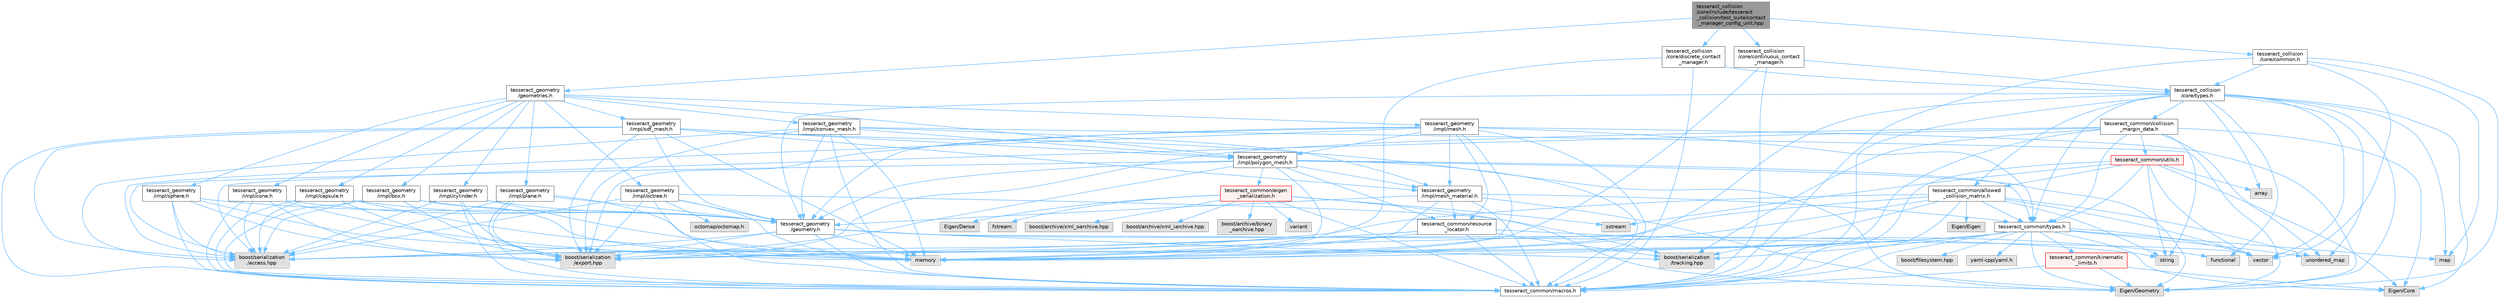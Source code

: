 digraph "tesseract_collision/core/include/tesseract_collision/test_suite/contact_manager_config_unit.hpp"
{
 // LATEX_PDF_SIZE
  bgcolor="transparent";
  edge [fontname=Helvetica,fontsize=10,labelfontname=Helvetica,labelfontsize=10];
  node [fontname=Helvetica,fontsize=10,shape=box,height=0.2,width=0.4];
  Node1 [label="tesseract_collision\l/core/include/tesseract\l_collision/test_suite/contact\l_manager_config_unit.hpp",height=0.2,width=0.4,color="gray40", fillcolor="grey60", style="filled", fontcolor="black",tooltip=" "];
  Node1 -> Node2 [color="steelblue1",style="solid"];
  Node2 [label="tesseract_collision\l/core/discrete_contact\l_manager.h",height=0.2,width=0.4,color="grey40", fillcolor="white", style="filled",URL="$db/d35/discrete__contact__manager_8h.html",tooltip="This is the discrete contact manager base class."];
  Node2 -> Node3 [color="steelblue1",style="solid"];
  Node3 [label="tesseract_common/macros.h",height=0.2,width=0.4,color="grey40", fillcolor="white", style="filled",URL="$de/d3c/macros_8h.html",tooltip="Common Tesseract Macros."];
  Node2 -> Node4 [color="steelblue1",style="solid"];
  Node4 [label="memory",height=0.2,width=0.4,color="grey60", fillcolor="#E0E0E0", style="filled",tooltip=" "];
  Node2 -> Node5 [color="steelblue1",style="solid"];
  Node5 [label="tesseract_collision\l/core/types.h",height=0.2,width=0.4,color="grey40", fillcolor="white", style="filled",URL="$d3/db3/tesseract__collision_2core_2include_2tesseract__collision_2core_2types_8h.html",tooltip="Tesseracts Collision Common Types."];
  Node5 -> Node3 [color="steelblue1",style="solid"];
  Node5 -> Node6 [color="steelblue1",style="solid"];
  Node6 [label="Eigen/Core",height=0.2,width=0.4,color="grey60", fillcolor="#E0E0E0", style="filled",tooltip=" "];
  Node5 -> Node7 [color="steelblue1",style="solid"];
  Node7 [label="Eigen/Geometry",height=0.2,width=0.4,color="grey60", fillcolor="#E0E0E0", style="filled",tooltip=" "];
  Node5 -> Node8 [color="steelblue1",style="solid"];
  Node8 [label="vector",height=0.2,width=0.4,color="grey60", fillcolor="#E0E0E0", style="filled",tooltip=" "];
  Node5 -> Node4 [color="steelblue1",style="solid"];
  Node5 -> Node9 [color="steelblue1",style="solid"];
  Node9 [label="map",height=0.2,width=0.4,color="grey60", fillcolor="#E0E0E0", style="filled",tooltip=" "];
  Node5 -> Node10 [color="steelblue1",style="solid"];
  Node10 [label="array",height=0.2,width=0.4,color="grey60", fillcolor="#E0E0E0", style="filled",tooltip=" "];
  Node5 -> Node11 [color="steelblue1",style="solid"];
  Node11 [label="unordered_map",height=0.2,width=0.4,color="grey60", fillcolor="#E0E0E0", style="filled",tooltip=" "];
  Node5 -> Node12 [color="steelblue1",style="solid"];
  Node12 [label="functional",height=0.2,width=0.4,color="grey60", fillcolor="#E0E0E0", style="filled",tooltip=" "];
  Node5 -> Node13 [color="steelblue1",style="solid"];
  Node13 [label="tesseract_geometry\l/geometry.h",height=0.2,width=0.4,color="grey40", fillcolor="white", style="filled",URL="$d0/da6/tesseract__geometry_2include_2tesseract__geometry_2geometry_8h.html",tooltip="Tesseract Geometries."];
  Node13 -> Node3 [color="steelblue1",style="solid"];
  Node13 -> Node14 [color="steelblue1",style="solid"];
  Node14 [label="boost/serialization\l/access.hpp",height=0.2,width=0.4,color="grey60", fillcolor="#E0E0E0", style="filled",tooltip=" "];
  Node13 -> Node15 [color="steelblue1",style="solid"];
  Node15 [label="boost/serialization\l/export.hpp",height=0.2,width=0.4,color="grey60", fillcolor="#E0E0E0", style="filled",tooltip=" "];
  Node13 -> Node4 [color="steelblue1",style="solid"];
  Node13 -> Node16 [color="steelblue1",style="solid"];
  Node16 [label="string",height=0.2,width=0.4,color="grey60", fillcolor="#E0E0E0", style="filled",tooltip=" "];
  Node13 -> Node8 [color="steelblue1",style="solid"];
  Node13 -> Node17 [color="steelblue1",style="solid"];
  Node17 [label="boost/serialization\l/tracking.hpp",height=0.2,width=0.4,color="grey60", fillcolor="#E0E0E0", style="filled",tooltip=" "];
  Node5 -> Node18 [color="steelblue1",style="solid"];
  Node18 [label="tesseract_common/types.h",height=0.2,width=0.4,color="grey40", fillcolor="white", style="filled",URL="$dd/ddb/tesseract__common_2include_2tesseract__common_2types_8h.html",tooltip="Common Tesseract Types."];
  Node18 -> Node3 [color="steelblue1",style="solid"];
  Node18 -> Node14 [color="steelblue1",style="solid"];
  Node18 -> Node6 [color="steelblue1",style="solid"];
  Node18 -> Node7 [color="steelblue1",style="solid"];
  Node18 -> Node8 [color="steelblue1",style="solid"];
  Node18 -> Node4 [color="steelblue1",style="solid"];
  Node18 -> Node9 [color="steelblue1",style="solid"];
  Node18 -> Node11 [color="steelblue1",style="solid"];
  Node18 -> Node19 [color="steelblue1",style="solid"];
  Node19 [label="boost/filesystem.hpp",height=0.2,width=0.4,color="grey60", fillcolor="#E0E0E0", style="filled",tooltip=" "];
  Node18 -> Node20 [color="steelblue1",style="solid"];
  Node20 [label="yaml-cpp/yaml.h",height=0.2,width=0.4,color="grey60", fillcolor="#E0E0E0", style="filled",tooltip=" "];
  Node18 -> Node21 [color="steelblue1",style="solid"];
  Node21 [label="tesseract_common/kinematic\l_limits.h",height=0.2,width=0.4,color="red", fillcolor="#FFF0F0", style="filled",URL="$d9/dc2/kinematic__limits_8h.html",tooltip="Common Tesseract Kinematic Limits and Related Utility Functions."];
  Node21 -> Node3 [color="steelblue1",style="solid"];
  Node21 -> Node6 [color="steelblue1",style="solid"];
  Node21 -> Node7 [color="steelblue1",style="solid"];
  Node18 -> Node15 [color="steelblue1",style="solid"];
  Node18 -> Node17 [color="steelblue1",style="solid"];
  Node5 -> Node23 [color="steelblue1",style="solid"];
  Node23 [label="tesseract_common/collision\l_margin_data.h",height=0.2,width=0.4,color="grey40", fillcolor="white", style="filled",URL="$d4/da8/collision__margin__data_8h.html",tooltip="This is used to store collision margin information."];
  Node23 -> Node3 [color="steelblue1",style="solid"];
  Node23 -> Node14 [color="steelblue1",style="solid"];
  Node23 -> Node6 [color="steelblue1",style="solid"];
  Node23 -> Node16 [color="steelblue1",style="solid"];
  Node23 -> Node11 [color="steelblue1",style="solid"];
  Node23 -> Node18 [color="steelblue1",style="solid"];
  Node23 -> Node24 [color="steelblue1",style="solid"];
  Node24 [label="tesseract_common/utils.h",height=0.2,width=0.4,color="red", fillcolor="#FFF0F0", style="filled",URL="$dc/d79/tesseract__common_2include_2tesseract__common_2utils_8h.html",tooltip="Common Tesseract Utility Functions."];
  Node24 -> Node3 [color="steelblue1",style="solid"];
  Node24 -> Node10 [color="steelblue1",style="solid"];
  Node24 -> Node8 [color="steelblue1",style="solid"];
  Node24 -> Node16 [color="steelblue1",style="solid"];
  Node24 -> Node25 [color="steelblue1",style="solid"];
  Node25 [label="sstream",height=0.2,width=0.4,color="grey60", fillcolor="#E0E0E0", style="filled",tooltip=" "];
  Node24 -> Node6 [color="steelblue1",style="solid"];
  Node24 -> Node31 [color="steelblue1",style="solid"];
  Node31 [label="tesseract_common/allowed\l_collision_matrix.h",height=0.2,width=0.4,color="grey40", fillcolor="white", style="filled",URL="$d2/d01/allowed__collision__matrix_8h.html",tooltip=" "];
  Node31 -> Node3 [color="steelblue1",style="solid"];
  Node31 -> Node14 [color="steelblue1",style="solid"];
  Node31 -> Node16 [color="steelblue1",style="solid"];
  Node31 -> Node8 [color="steelblue1",style="solid"];
  Node31 -> Node4 [color="steelblue1",style="solid"];
  Node31 -> Node32 [color="steelblue1",style="solid"];
  Node32 [label="Eigen/Eigen",height=0.2,width=0.4,color="grey60", fillcolor="#E0E0E0", style="filled",tooltip=" "];
  Node31 -> Node11 [color="steelblue1",style="solid"];
  Node31 -> Node18 [color="steelblue1",style="solid"];
  Node31 -> Node15 [color="steelblue1",style="solid"];
  Node31 -> Node17 [color="steelblue1",style="solid"];
  Node24 -> Node18 [color="steelblue1",style="solid"];
  Node23 -> Node15 [color="steelblue1",style="solid"];
  Node23 -> Node17 [color="steelblue1",style="solid"];
  Node5 -> Node31 [color="steelblue1",style="solid"];
  Node1 -> Node33 [color="steelblue1",style="solid"];
  Node33 [label="tesseract_collision\l/core/continuous_contact\l_manager.h",height=0.2,width=0.4,color="grey40", fillcolor="white", style="filled",URL="$d6/d0f/continuous__contact__manager_8h.html",tooltip="This is the continuous contact manager base class."];
  Node33 -> Node3 [color="steelblue1",style="solid"];
  Node33 -> Node4 [color="steelblue1",style="solid"];
  Node33 -> Node5 [color="steelblue1",style="solid"];
  Node1 -> Node34 [color="steelblue1",style="solid"];
  Node34 [label="tesseract_collision\l/core/common.h",height=0.2,width=0.4,color="grey40", fillcolor="white", style="filled",URL="$dc/d54/common_8h.html",tooltip="This is a collection of common methods."];
  Node34 -> Node3 [color="steelblue1",style="solid"];
  Node34 -> Node9 [color="steelblue1",style="solid"];
  Node34 -> Node8 [color="steelblue1",style="solid"];
  Node34 -> Node7 [color="steelblue1",style="solid"];
  Node34 -> Node5 [color="steelblue1",style="solid"];
  Node1 -> Node35 [color="steelblue1",style="solid"];
  Node35 [label="tesseract_geometry\l/geometries.h",height=0.2,width=0.4,color="grey40", fillcolor="white", style="filled",URL="$d4/ddb/geometries_8h.html",tooltip="Tesseract Geometries."];
  Node35 -> Node36 [color="steelblue1",style="solid"];
  Node36 [label="tesseract_geometry\l/impl/box.h",height=0.2,width=0.4,color="grey40", fillcolor="white", style="filled",URL="$df/d9e/tesseract__geometry_2include_2tesseract__geometry_2impl_2box_8h.html",tooltip="Tesseract Box Geometry."];
  Node36 -> Node3 [color="steelblue1",style="solid"];
  Node36 -> Node14 [color="steelblue1",style="solid"];
  Node36 -> Node15 [color="steelblue1",style="solid"];
  Node36 -> Node4 [color="steelblue1",style="solid"];
  Node36 -> Node13 [color="steelblue1",style="solid"];
  Node35 -> Node37 [color="steelblue1",style="solid"];
  Node37 [label="tesseract_geometry\l/impl/capsule.h",height=0.2,width=0.4,color="grey40", fillcolor="white", style="filled",URL="$d8/d2b/tesseract__geometry_2include_2tesseract__geometry_2impl_2capsule_8h.html",tooltip="Tesseract Capsule Geometry."];
  Node37 -> Node3 [color="steelblue1",style="solid"];
  Node37 -> Node14 [color="steelblue1",style="solid"];
  Node37 -> Node15 [color="steelblue1",style="solid"];
  Node37 -> Node4 [color="steelblue1",style="solid"];
  Node37 -> Node13 [color="steelblue1",style="solid"];
  Node35 -> Node38 [color="steelblue1",style="solid"];
  Node38 [label="tesseract_geometry\l/impl/cone.h",height=0.2,width=0.4,color="grey40", fillcolor="white", style="filled",URL="$dc/df2/tesseract__geometry_2include_2tesseract__geometry_2impl_2cone_8h.html",tooltip="Tesseract Cone Geometry."];
  Node38 -> Node3 [color="steelblue1",style="solid"];
  Node38 -> Node14 [color="steelblue1",style="solid"];
  Node38 -> Node15 [color="steelblue1",style="solid"];
  Node38 -> Node4 [color="steelblue1",style="solid"];
  Node38 -> Node13 [color="steelblue1",style="solid"];
  Node35 -> Node39 [color="steelblue1",style="solid"];
  Node39 [label="tesseract_geometry\l/impl/convex_mesh.h",height=0.2,width=0.4,color="grey40", fillcolor="white", style="filled",URL="$de/dd2/tesseract__geometry_2include_2tesseract__geometry_2impl_2convex__mesh_8h.html",tooltip="Tesseract Convex Mesh Geometry."];
  Node39 -> Node3 [color="steelblue1",style="solid"];
  Node39 -> Node14 [color="steelblue1",style="solid"];
  Node39 -> Node15 [color="steelblue1",style="solid"];
  Node39 -> Node7 [color="steelblue1",style="solid"];
  Node39 -> Node4 [color="steelblue1",style="solid"];
  Node39 -> Node13 [color="steelblue1",style="solid"];
  Node39 -> Node40 [color="steelblue1",style="solid"];
  Node40 [label="tesseract_geometry\l/impl/mesh_material.h",height=0.2,width=0.4,color="grey40", fillcolor="white", style="filled",URL="$df/d8e/mesh__material_8h.html",tooltip="Tesseract Mesh Material read from a mesh file."];
  Node40 -> Node3 [color="steelblue1",style="solid"];
  Node40 -> Node41 [color="steelblue1",style="solid"];
  Node41 [label="tesseract_common/resource\l_locator.h",height=0.2,width=0.4,color="grey40", fillcolor="white", style="filled",URL="$d3/d95/resource__locator_8h.html",tooltip="Locate and retrieve resource data."];
  Node41 -> Node3 [color="steelblue1",style="solid"];
  Node41 -> Node14 [color="steelblue1",style="solid"];
  Node41 -> Node12 [color="steelblue1",style="solid"];
  Node41 -> Node4 [color="steelblue1",style="solid"];
  Node41 -> Node15 [color="steelblue1",style="solid"];
  Node41 -> Node17 [color="steelblue1",style="solid"];
  Node40 -> Node7 [color="steelblue1",style="solid"];
  Node40 -> Node4 [color="steelblue1",style="solid"];
  Node40 -> Node13 [color="steelblue1",style="solid"];
  Node40 -> Node18 [color="steelblue1",style="solid"];
  Node39 -> Node42 [color="steelblue1",style="solid"];
  Node42 [label="tesseract_geometry\l/impl/polygon_mesh.h",height=0.2,width=0.4,color="grey40", fillcolor="white", style="filled",URL="$d2/deb/polygon__mesh_8h.html",tooltip="Tesseract Polygon Mesh Geometry."];
  Node42 -> Node3 [color="steelblue1",style="solid"];
  Node42 -> Node14 [color="steelblue1",style="solid"];
  Node42 -> Node15 [color="steelblue1",style="solid"];
  Node42 -> Node7 [color="steelblue1",style="solid"];
  Node42 -> Node4 [color="steelblue1",style="solid"];
  Node42 -> Node43 [color="steelblue1",style="solid"];
  Node43 [label="tesseract_common/eigen\l_serialization.h",height=0.2,width=0.4,color="red", fillcolor="#FFF0F0", style="filled",URL="$d1/df1/eigen__serialization_8h.html",tooltip=" "];
  Node43 -> Node3 [color="steelblue1",style="solid"];
  Node43 -> Node44 [color="steelblue1",style="solid"];
  Node44 [label="variant",height=0.2,width=0.4,color="grey60", fillcolor="#E0E0E0", style="filled",tooltip=" "];
  Node43 -> Node45 [color="steelblue1",style="solid"];
  Node45 [label="Eigen/Dense",height=0.2,width=0.4,color="grey60", fillcolor="#E0E0E0", style="filled",tooltip=" "];
  Node43 -> Node46 [color="steelblue1",style="solid"];
  Node46 [label="fstream",height=0.2,width=0.4,color="grey60", fillcolor="#E0E0E0", style="filled",tooltip=" "];
  Node43 -> Node25 [color="steelblue1",style="solid"];
  Node43 -> Node47 [color="steelblue1",style="solid"];
  Node47 [label="boost/archive/xml_oarchive.hpp",height=0.2,width=0.4,color="grey60", fillcolor="#E0E0E0", style="filled",tooltip=" "];
  Node43 -> Node48 [color="steelblue1",style="solid"];
  Node48 [label="boost/archive/xml_iarchive.hpp",height=0.2,width=0.4,color="grey60", fillcolor="#E0E0E0", style="filled",tooltip=" "];
  Node43 -> Node49 [color="steelblue1",style="solid"];
  Node49 [label="boost/archive/binary\l_oarchive.hpp",height=0.2,width=0.4,color="grey60", fillcolor="#E0E0E0", style="filled",tooltip=" "];
  Node43 -> Node17 [color="steelblue1",style="solid"];
  Node42 -> Node18 [color="steelblue1",style="solid"];
  Node42 -> Node41 [color="steelblue1",style="solid"];
  Node42 -> Node13 [color="steelblue1",style="solid"];
  Node42 -> Node40 [color="steelblue1",style="solid"];
  Node35 -> Node52 [color="steelblue1",style="solid"];
  Node52 [label="tesseract_geometry\l/impl/cylinder.h",height=0.2,width=0.4,color="grey40", fillcolor="white", style="filled",URL="$d8/d3b/tesseract__geometry_2include_2tesseract__geometry_2impl_2cylinder_8h.html",tooltip="Tesseract Cylinder Geometry."];
  Node52 -> Node3 [color="steelblue1",style="solid"];
  Node52 -> Node14 [color="steelblue1",style="solid"];
  Node52 -> Node15 [color="steelblue1",style="solid"];
  Node52 -> Node4 [color="steelblue1",style="solid"];
  Node52 -> Node13 [color="steelblue1",style="solid"];
  Node35 -> Node53 [color="steelblue1",style="solid"];
  Node53 [label="tesseract_geometry\l/impl/mesh.h",height=0.2,width=0.4,color="grey40", fillcolor="white", style="filled",URL="$d5/d93/tesseract__geometry_2include_2tesseract__geometry_2impl_2mesh_8h.html",tooltip="Tesseract Mesh Geometry."];
  Node53 -> Node3 [color="steelblue1",style="solid"];
  Node53 -> Node41 [color="steelblue1",style="solid"];
  Node53 -> Node14 [color="steelblue1",style="solid"];
  Node53 -> Node15 [color="steelblue1",style="solid"];
  Node53 -> Node7 [color="steelblue1",style="solid"];
  Node53 -> Node4 [color="steelblue1",style="solid"];
  Node53 -> Node18 [color="steelblue1",style="solid"];
  Node53 -> Node13 [color="steelblue1",style="solid"];
  Node53 -> Node40 [color="steelblue1",style="solid"];
  Node53 -> Node42 [color="steelblue1",style="solid"];
  Node35 -> Node54 [color="steelblue1",style="solid"];
  Node54 [label="tesseract_geometry\l/impl/octree.h",height=0.2,width=0.4,color="grey40", fillcolor="white", style="filled",URL="$df/d5e/tesseract__geometry_2include_2tesseract__geometry_2impl_2octree_8h.html",tooltip="Tesseract Octree Geometry."];
  Node54 -> Node3 [color="steelblue1",style="solid"];
  Node54 -> Node14 [color="steelblue1",style="solid"];
  Node54 -> Node15 [color="steelblue1",style="solid"];
  Node54 -> Node7 [color="steelblue1",style="solid"];
  Node54 -> Node4 [color="steelblue1",style="solid"];
  Node54 -> Node55 [color="steelblue1",style="solid"];
  Node55 [label="octomap/octomap.h",height=0.2,width=0.4,color="grey60", fillcolor="#E0E0E0", style="filled",tooltip=" "];
  Node54 -> Node13 [color="steelblue1",style="solid"];
  Node35 -> Node56 [color="steelblue1",style="solid"];
  Node56 [label="tesseract_geometry\l/impl/plane.h",height=0.2,width=0.4,color="grey40", fillcolor="white", style="filled",URL="$db/d8b/plane_8h.html",tooltip="Tesseract Plane Geometry."];
  Node56 -> Node3 [color="steelblue1",style="solid"];
  Node56 -> Node14 [color="steelblue1",style="solid"];
  Node56 -> Node15 [color="steelblue1",style="solid"];
  Node56 -> Node4 [color="steelblue1",style="solid"];
  Node56 -> Node13 [color="steelblue1",style="solid"];
  Node35 -> Node42 [color="steelblue1",style="solid"];
  Node35 -> Node57 [color="steelblue1",style="solid"];
  Node57 [label="tesseract_geometry\l/impl/sdf_mesh.h",height=0.2,width=0.4,color="grey40", fillcolor="white", style="filled",URL="$d2/d17/tesseract__geometry_2include_2tesseract__geometry_2impl_2sdf__mesh_8h.html",tooltip="Tesseract SDF Mesh Geometry."];
  Node57 -> Node3 [color="steelblue1",style="solid"];
  Node57 -> Node14 [color="steelblue1",style="solid"];
  Node57 -> Node15 [color="steelblue1",style="solid"];
  Node57 -> Node7 [color="steelblue1",style="solid"];
  Node57 -> Node4 [color="steelblue1",style="solid"];
  Node57 -> Node13 [color="steelblue1",style="solid"];
  Node57 -> Node40 [color="steelblue1",style="solid"];
  Node57 -> Node42 [color="steelblue1",style="solid"];
  Node35 -> Node58 [color="steelblue1",style="solid"];
  Node58 [label="tesseract_geometry\l/impl/sphere.h",height=0.2,width=0.4,color="grey40", fillcolor="white", style="filled",URL="$d8/db6/tesseract__geometry_2include_2tesseract__geometry_2impl_2sphere_8h.html",tooltip="Tesseract Sphere Geometry."];
  Node58 -> Node3 [color="steelblue1",style="solid"];
  Node58 -> Node14 [color="steelblue1",style="solid"];
  Node58 -> Node15 [color="steelblue1",style="solid"];
  Node58 -> Node4 [color="steelblue1",style="solid"];
  Node58 -> Node13 [color="steelblue1",style="solid"];
}
